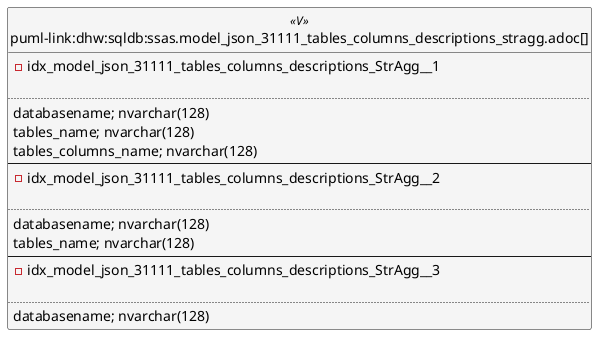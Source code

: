 @startuml
left to right direction
'top to bottom direction
hide circle
'avoide "." issues:
set namespaceSeparator none


skinparam class {
  BackgroundColor White
  BackgroundColor<<FN>> Yellow
  BackgroundColor<<FS>> Yellow
  BackgroundColor<<FT>> LightGray
  BackgroundColor<<IF>> Yellow
  BackgroundColor<<IS>> Yellow
  BackgroundColor<<P>> Aqua
  BackgroundColor<<PC>> Aqua
  BackgroundColor<<SN>> Yellow
  BackgroundColor<<SO>> SlateBlue
  BackgroundColor<<TF>> LightGray
  BackgroundColor<<TR>> Tomato
  BackgroundColor<<U>> White
  BackgroundColor<<V>> WhiteSmoke
  BackgroundColor<<X>> Aqua
  BackgroundColor<<external>> AliceBlue
}


entity "puml-link:dhw:sqldb:ssas.model_json_31111_tables_columns_descriptions_stragg.adoc[]" as ssas.model_json_31111_tables_columns_descriptions_StrAgg << V >> {
- idx_model_json_31111_tables_columns_descriptions_StrAgg__1

..
databasename; nvarchar(128)
tables_name; nvarchar(128)
tables_columns_name; nvarchar(128)
--
- idx_model_json_31111_tables_columns_descriptions_StrAgg__2

..
databasename; nvarchar(128)
tables_name; nvarchar(128)
--
- idx_model_json_31111_tables_columns_descriptions_StrAgg__3

..
databasename; nvarchar(128)
}


@enduml


